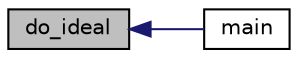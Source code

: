 digraph "do_ideal"
{
  edge [fontname="Helvetica",fontsize="10",labelfontname="Helvetica",labelfontsize="10"];
  node [fontname="Helvetica",fontsize="10",shape=record];
  rankdir="LR";
  Node4346 [label="do_ideal",height=0.2,width=0.4,color="black", fillcolor="grey75", style="filled", fontcolor="black"];
  Node4346 -> Node4347 [dir="back",color="midnightblue",fontsize="10",style="solid",fontname="Helvetica"];
  Node4347 [label="main",height=0.2,width=0.4,color="black", fillcolor="white", style="filled",URL="$d0/d2f/process_8_c.html#a3c04138a5bfe5d72780bb7e82a18e627"];
}
